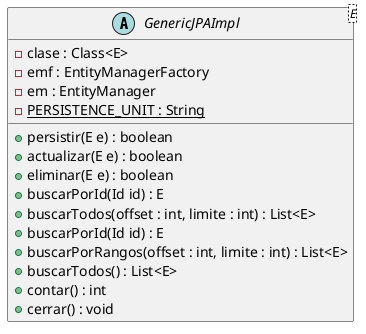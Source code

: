 @startuml
abstract class GenericJPAImpl<E>{
    -clase : Class<E>
    -emf : EntityManagerFactory
    -em : EntityManager
    -{static}PERSISTENCE_UNIT : String
    +persistir(E e) : boolean
    +actualizar(E e) : boolean
    +eliminar(E e) : boolean
    +buscarPorId(Id id) : E
    +buscarTodos(offset : int, limite : int) : List<E>
    +buscarPorId(Id id) : E
    +buscarPorRangos(offset : int, limite : int) : List<E>
    +buscarTodos() : List<E>
    +contar() : int
    +cerrar() : void
}
@enduml